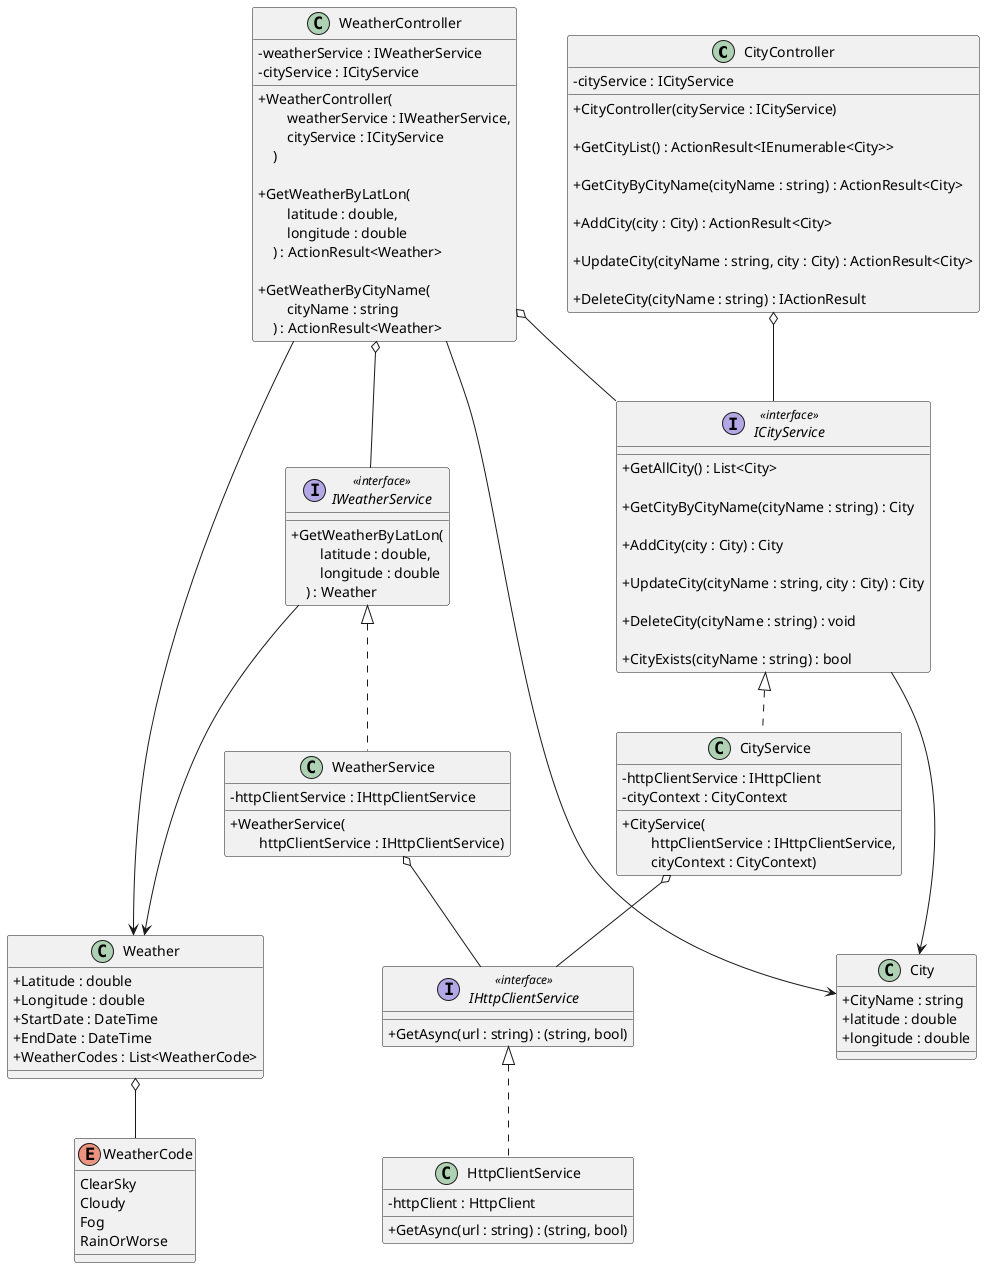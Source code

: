 @startuml "WeatherAPI"
skinparam ClassAttributeIconSize 0

class CityController {
    - cityService : ICityService

    + CityController(cityService : ICityService)

    + GetCityList() : ActionResult<IEnumerable<City>>

    + GetCityByCityName(cityName : string) : ActionResult<City>

    + AddCity(city : City) : ActionResult<City>

    + UpdateCity(cityName : string, city : City) : ActionResult<City>

    + DeleteCity(cityName : string) : IActionResult
}

interface ICityService <<interface>> {
    + GetAllCity() : List<City>

    + GetCityByCityName(cityName : string) : City

    + AddCity(city : City) : City

    + UpdateCity(cityName : string, city : City) : City

    + DeleteCity(cityName : string) : void

    + CityExists(cityName : string) : bool
}

class CityService {
    - httpClientService : IHttpClient
    - cityContext : CityContext

    + CityService(\n\
        httpClientService : IHttpClientService,\n\
        cityContext : CityContext)
}

class City {
    + CityName : string
    + latitude : double
    + longitude : double
}

class WeatherController {
    - weatherService : IWeatherService
    - cityService : ICityService

    + WeatherController(\n\
        weatherService : IWeatherService,\n\
        cityService : ICityService\n\
    )

    + GetWeatherByLatLon(\n\
        latitude : double, \n\
        longitude : double\n\
    ) : ActionResult<Weather>

    + GetWeatherByCityName(\n\
        cityName : string\n\
    ) : ActionResult<Weather>
}

interface IWeatherService <<interface>> {
    + GetWeatherByLatLon(\n\
        latitude : double, \n\
        longitude : double\n\
    ) : Weather
}

class WeatherService {
    - httpClientService : IHttpClientService

    + WeatherService(\n\
        httpClientService : IHttpClientService)
}

class Weather {
    + Latitude : double
    + Longitude : double
    + StartDate : DateTime
    + EndDate : DateTime
    + WeatherCodes : List<WeatherCode>
}

Enum WeatherCode {
    ClearSky
    Cloudy
    Fog
    RainOrWorse
}

interface IHttpClientService <<interface>> {
    + GetAsync(url : string) : (string, bool)
}

class HttpClientService {
    - httpClient : HttpClient
	
	+ GetAsync(url : string) : (string, bool)
}

CityController o-- ICityService

ICityService <|.. CityService
ICityService ---> City
WeatherController ----> City

WeatherController o-- IWeatherService
WeatherController o-- ICityService

IWeatherService <|.. WeatherService

WeatherController ----> Weather
IWeatherService ---> Weather

Weather o-- WeatherCode

CityService o-- IHttpClientService
WeatherService o-- IHttpClientService

IHttpClientService <|.. HttpClientService

@enduml